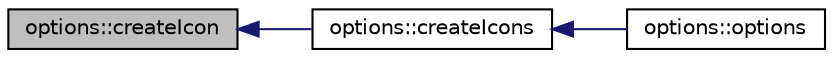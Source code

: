 digraph "options::createIcon"
{
 // INTERACTIVE_SVG=YES
  edge [fontname="Helvetica",fontsize="10",labelfontname="Helvetica",labelfontsize="10"];
  node [fontname="Helvetica",fontsize="10",shape=record];
  rankdir="LR";
  Node50 [label="options::createIcon",height=0.2,width=0.4,color="black", fillcolor="grey75", style="filled", fontcolor="black"];
  Node50 -> Node51 [dir="back",color="midnightblue",fontsize="10",style="solid",fontname="Helvetica"];
  Node51 [label="options::createIcons",height=0.2,width=0.4,color="black", fillcolor="white", style="filled",URL="$classoptions.html#ad87424d624e6d5e6a3999fbe7da72d09",tooltip="Méthode permettant d&#39;ajouter les icônes. "];
  Node51 -> Node52 [dir="back",color="midnightblue",fontsize="10",style="solid",fontname="Helvetica"];
  Node52 [label="options::options",height=0.2,width=0.4,color="black", fillcolor="white", style="filled",URL="$classoptions.html#a52a9fb1d5bdb6ed104e700390b8c0208",tooltip="Constructeur de l&#39;onglet correspondant à un pointeur parent vers une instance de la classe Altair..."];
}
